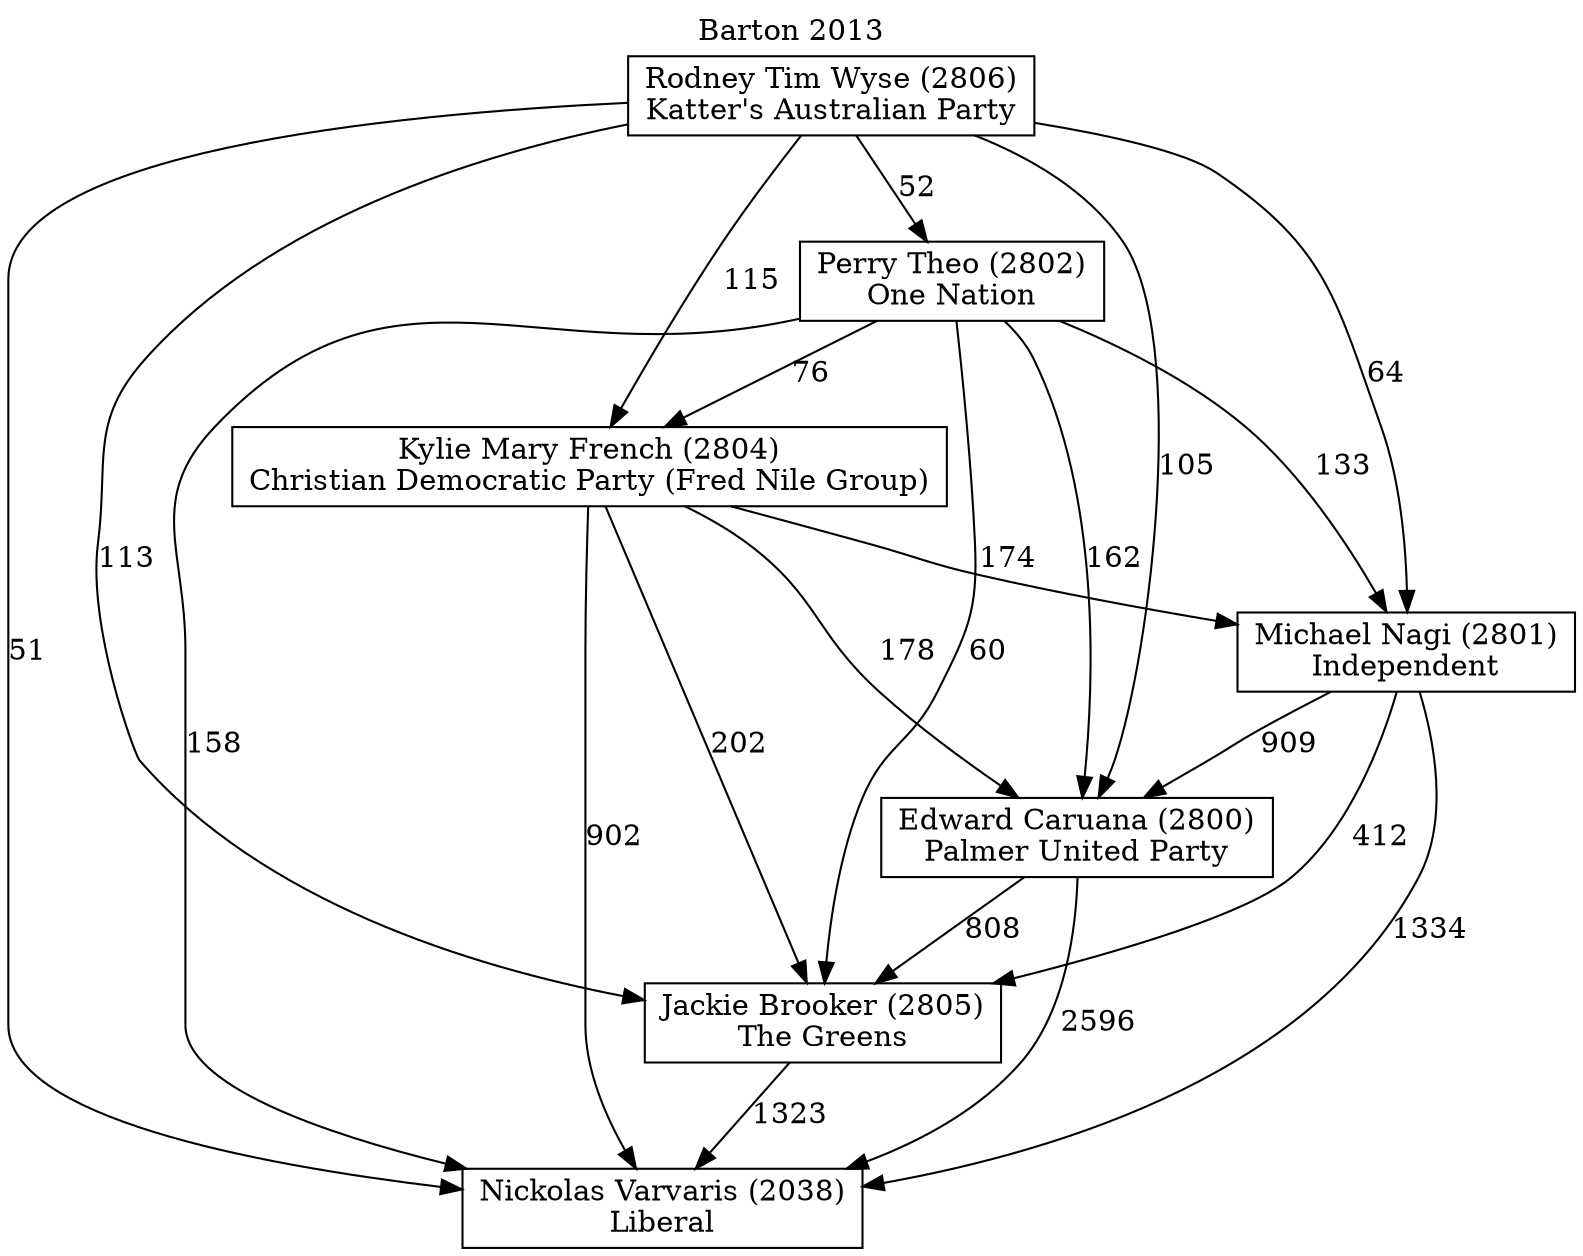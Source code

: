 // House preference flow
digraph "Nickolas Varvaris (2038)_Barton_2013" {
	graph [label="Barton 2013" labelloc=t mclimit=10]
	node [shape=box]
	"Nickolas Varvaris (2038)" [label="Nickolas Varvaris (2038)
Liberal"]
	"Jackie Brooker (2805)" [label="Jackie Brooker (2805)
The Greens"]
	"Edward Caruana (2800)" [label="Edward Caruana (2800)
Palmer United Party"]
	"Michael Nagi (2801)" [label="Michael Nagi (2801)
Independent"]
	"Kylie Mary French (2804)" [label="Kylie Mary French (2804)
Christian Democratic Party (Fred Nile Group)"]
	"Perry Theo (2802)" [label="Perry Theo (2802)
One Nation"]
	"Rodney Tim Wyse (2806)" [label="Rodney Tim Wyse (2806)
Katter's Australian Party"]
	"Jackie Brooker (2805)" -> "Nickolas Varvaris (2038)" [label=1323]
	"Edward Caruana (2800)" -> "Jackie Brooker (2805)" [label=808]
	"Michael Nagi (2801)" -> "Edward Caruana (2800)" [label=909]
	"Kylie Mary French (2804)" -> "Michael Nagi (2801)" [label=174]
	"Perry Theo (2802)" -> "Kylie Mary French (2804)" [label=76]
	"Rodney Tim Wyse (2806)" -> "Perry Theo (2802)" [label=52]
	"Edward Caruana (2800)" -> "Nickolas Varvaris (2038)" [label=2596]
	"Michael Nagi (2801)" -> "Nickolas Varvaris (2038)" [label=1334]
	"Kylie Mary French (2804)" -> "Nickolas Varvaris (2038)" [label=902]
	"Perry Theo (2802)" -> "Nickolas Varvaris (2038)" [label=158]
	"Rodney Tim Wyse (2806)" -> "Nickolas Varvaris (2038)" [label=51]
	"Rodney Tim Wyse (2806)" -> "Kylie Mary French (2804)" [label=115]
	"Perry Theo (2802)" -> "Michael Nagi (2801)" [label=133]
	"Rodney Tim Wyse (2806)" -> "Michael Nagi (2801)" [label=64]
	"Kylie Mary French (2804)" -> "Edward Caruana (2800)" [label=178]
	"Perry Theo (2802)" -> "Edward Caruana (2800)" [label=162]
	"Rodney Tim Wyse (2806)" -> "Edward Caruana (2800)" [label=105]
	"Michael Nagi (2801)" -> "Jackie Brooker (2805)" [label=412]
	"Kylie Mary French (2804)" -> "Jackie Brooker (2805)" [label=202]
	"Perry Theo (2802)" -> "Jackie Brooker (2805)" [label=60]
	"Rodney Tim Wyse (2806)" -> "Jackie Brooker (2805)" [label=113]
}
